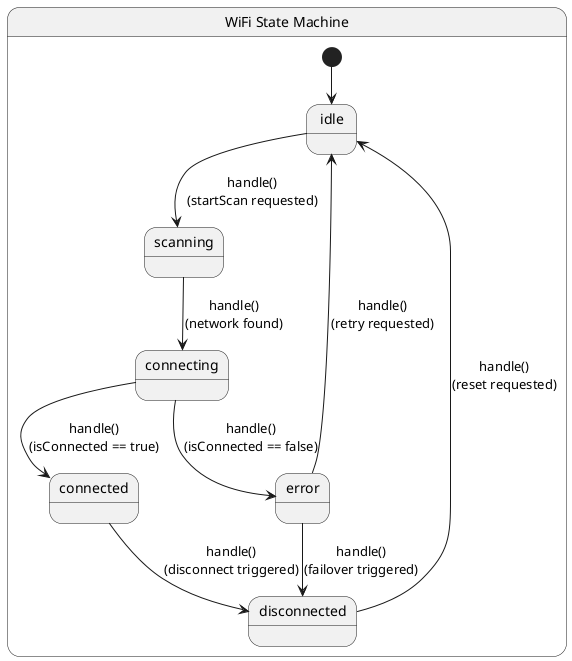 @startuml

state "WiFi State Machine" as SM {
  [*] --> idle

  idle --> scanning : handle()\n(startScan requested)
  scanning --> connecting : handle()\n(network found)
  connecting --> connected : handle()\n(isConnected == true)
  connecting --> error : handle()\n(isConnected == false)
  connected --> disconnected : handle()\n(disconnect triggered)
  disconnected --> idle : handle()\n(reset requested)
  error --> idle : handle()\n(retry requested)
  error --> disconnected : handle()\n(failover triggered)
}

@enduml

